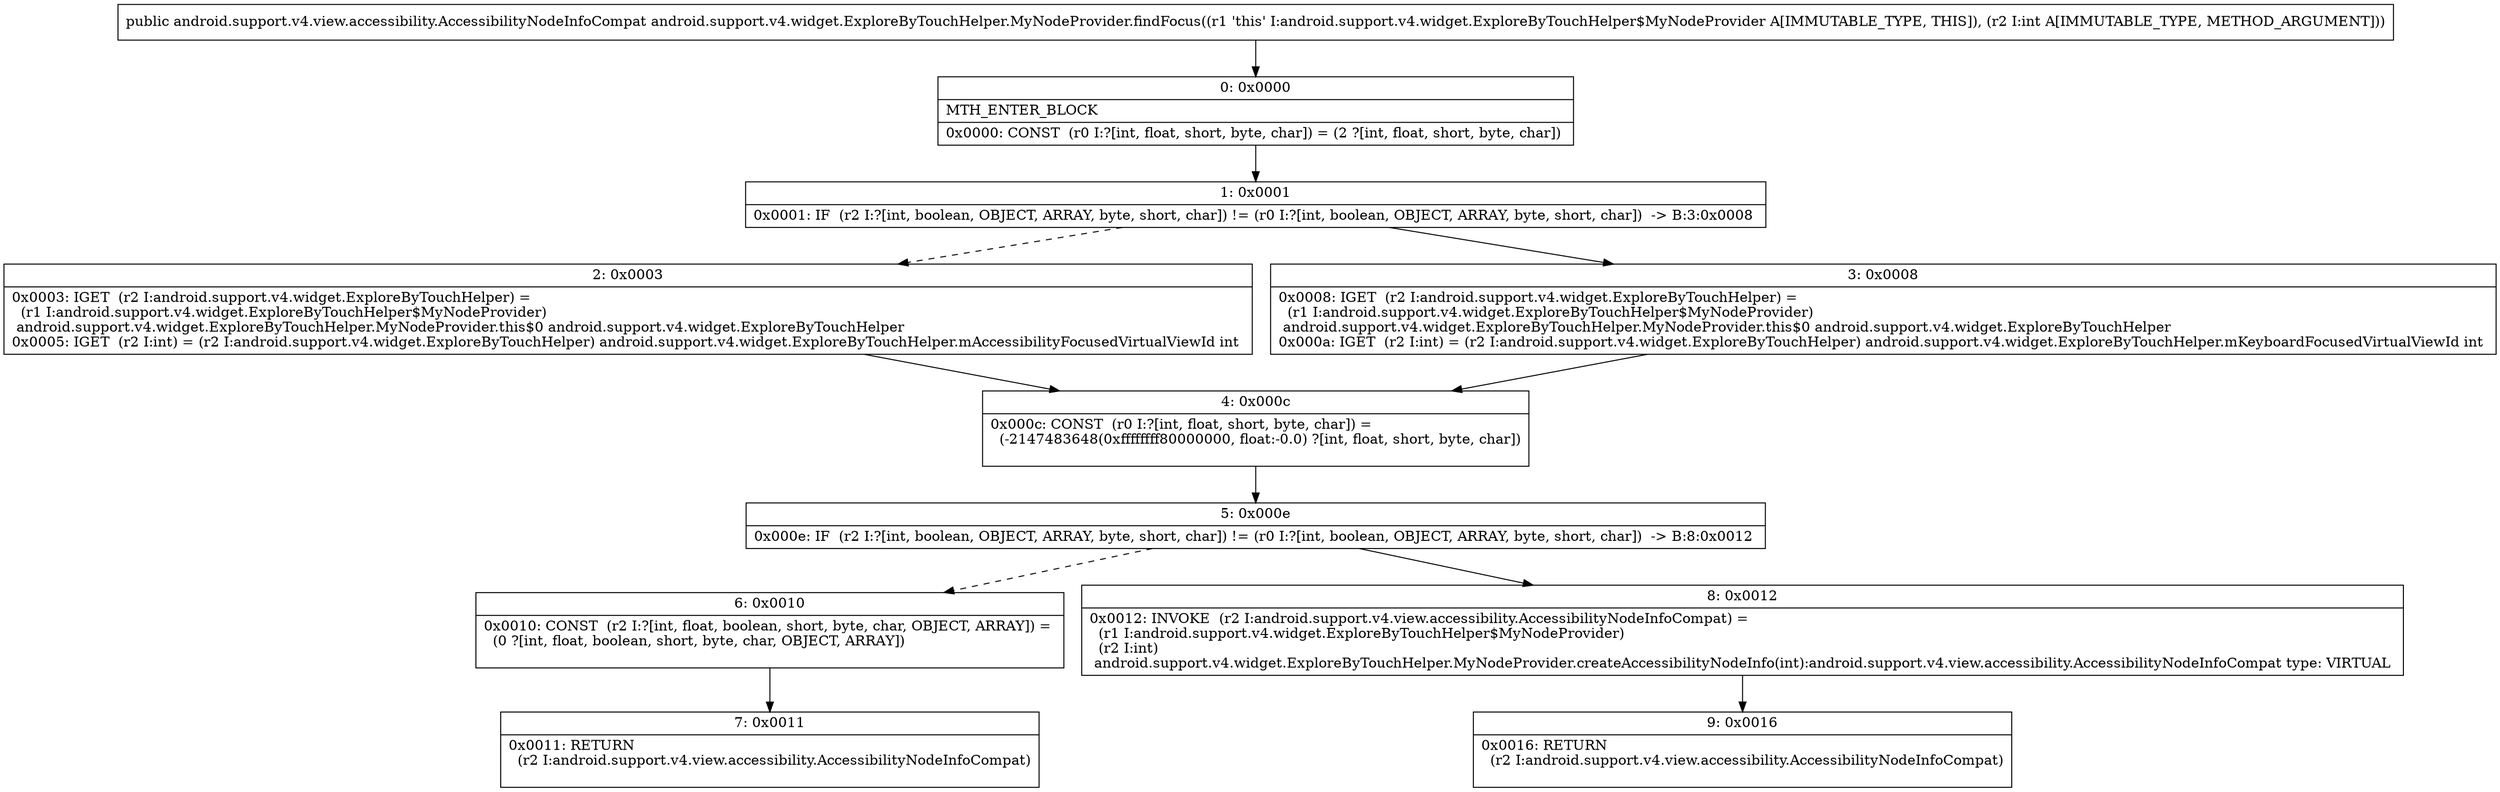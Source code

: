 digraph "CFG forandroid.support.v4.widget.ExploreByTouchHelper.MyNodeProvider.findFocus(I)Landroid\/support\/v4\/view\/accessibility\/AccessibilityNodeInfoCompat;" {
Node_0 [shape=record,label="{0\:\ 0x0000|MTH_ENTER_BLOCK\l|0x0000: CONST  (r0 I:?[int, float, short, byte, char]) = (2 ?[int, float, short, byte, char]) \l}"];
Node_1 [shape=record,label="{1\:\ 0x0001|0x0001: IF  (r2 I:?[int, boolean, OBJECT, ARRAY, byte, short, char]) != (r0 I:?[int, boolean, OBJECT, ARRAY, byte, short, char])  \-\> B:3:0x0008 \l}"];
Node_2 [shape=record,label="{2\:\ 0x0003|0x0003: IGET  (r2 I:android.support.v4.widget.ExploreByTouchHelper) = \l  (r1 I:android.support.v4.widget.ExploreByTouchHelper$MyNodeProvider)\l android.support.v4.widget.ExploreByTouchHelper.MyNodeProvider.this$0 android.support.v4.widget.ExploreByTouchHelper \l0x0005: IGET  (r2 I:int) = (r2 I:android.support.v4.widget.ExploreByTouchHelper) android.support.v4.widget.ExploreByTouchHelper.mAccessibilityFocusedVirtualViewId int \l}"];
Node_3 [shape=record,label="{3\:\ 0x0008|0x0008: IGET  (r2 I:android.support.v4.widget.ExploreByTouchHelper) = \l  (r1 I:android.support.v4.widget.ExploreByTouchHelper$MyNodeProvider)\l android.support.v4.widget.ExploreByTouchHelper.MyNodeProvider.this$0 android.support.v4.widget.ExploreByTouchHelper \l0x000a: IGET  (r2 I:int) = (r2 I:android.support.v4.widget.ExploreByTouchHelper) android.support.v4.widget.ExploreByTouchHelper.mKeyboardFocusedVirtualViewId int \l}"];
Node_4 [shape=record,label="{4\:\ 0x000c|0x000c: CONST  (r0 I:?[int, float, short, byte, char]) = \l  (\-2147483648(0xffffffff80000000, float:\-0.0) ?[int, float, short, byte, char])\l \l}"];
Node_5 [shape=record,label="{5\:\ 0x000e|0x000e: IF  (r2 I:?[int, boolean, OBJECT, ARRAY, byte, short, char]) != (r0 I:?[int, boolean, OBJECT, ARRAY, byte, short, char])  \-\> B:8:0x0012 \l}"];
Node_6 [shape=record,label="{6\:\ 0x0010|0x0010: CONST  (r2 I:?[int, float, boolean, short, byte, char, OBJECT, ARRAY]) = \l  (0 ?[int, float, boolean, short, byte, char, OBJECT, ARRAY])\l \l}"];
Node_7 [shape=record,label="{7\:\ 0x0011|0x0011: RETURN  \l  (r2 I:android.support.v4.view.accessibility.AccessibilityNodeInfoCompat)\l \l}"];
Node_8 [shape=record,label="{8\:\ 0x0012|0x0012: INVOKE  (r2 I:android.support.v4.view.accessibility.AccessibilityNodeInfoCompat) = \l  (r1 I:android.support.v4.widget.ExploreByTouchHelper$MyNodeProvider)\l  (r2 I:int)\l android.support.v4.widget.ExploreByTouchHelper.MyNodeProvider.createAccessibilityNodeInfo(int):android.support.v4.view.accessibility.AccessibilityNodeInfoCompat type: VIRTUAL \l}"];
Node_9 [shape=record,label="{9\:\ 0x0016|0x0016: RETURN  \l  (r2 I:android.support.v4.view.accessibility.AccessibilityNodeInfoCompat)\l \l}"];
MethodNode[shape=record,label="{public android.support.v4.view.accessibility.AccessibilityNodeInfoCompat android.support.v4.widget.ExploreByTouchHelper.MyNodeProvider.findFocus((r1 'this' I:android.support.v4.widget.ExploreByTouchHelper$MyNodeProvider A[IMMUTABLE_TYPE, THIS]), (r2 I:int A[IMMUTABLE_TYPE, METHOD_ARGUMENT])) }"];
MethodNode -> Node_0;
Node_0 -> Node_1;
Node_1 -> Node_2[style=dashed];
Node_1 -> Node_3;
Node_2 -> Node_4;
Node_3 -> Node_4;
Node_4 -> Node_5;
Node_5 -> Node_6[style=dashed];
Node_5 -> Node_8;
Node_6 -> Node_7;
Node_8 -> Node_9;
}

